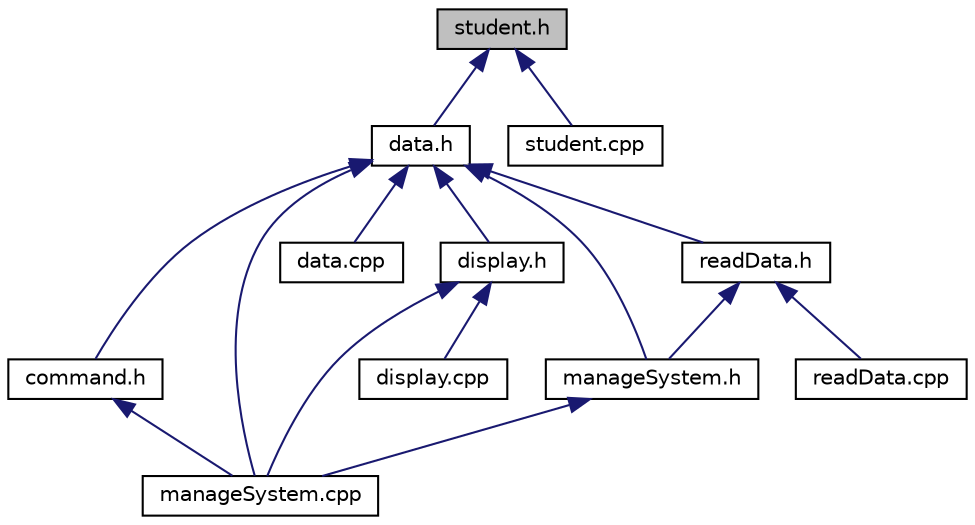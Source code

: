 digraph "student.h"
{
 // LATEX_PDF_SIZE
  edge [fontname="Helvetica",fontsize="10",labelfontname="Helvetica",labelfontsize="10"];
  node [fontname="Helvetica",fontsize="10",shape=record];
  Node1 [label="student.h",height=0.2,width=0.4,color="black", fillcolor="grey75", style="filled", fontcolor="black",tooltip="Khai báo lớp Student và các phương thức liên quan đến sinh viên."];
  Node1 -> Node2 [dir="back",color="midnightblue",fontsize="10",style="solid"];
  Node2 [label="data.h",height=0.2,width=0.4,color="black", fillcolor="white", style="filled",URL="$data_8h.html",tooltip="Khai báo các lớp cơ sở dữ liệu cho sinh viên, giảng viên và khoa."];
  Node2 -> Node3 [dir="back",color="midnightblue",fontsize="10",style="solid"];
  Node3 [label="command.h",height=0.2,width=0.4,color="black", fillcolor="white", style="filled",URL="$command_8h.html",tooltip="Khai báo các lớp lệnh cho hệ thống quản lý sinh viên."];
  Node3 -> Node4 [dir="back",color="midnightblue",fontsize="10",style="solid"];
  Node4 [label="manageSystem.cpp",height=0.2,width=0.4,color="black", fillcolor="white", style="filled",URL="$manageSystem_8cpp.html",tooltip="Triển khai lớp UniversitySystem cho hệ thống quản lý sinh viên."];
  Node2 -> Node5 [dir="back",color="midnightblue",fontsize="10",style="solid"];
  Node5 [label="data.cpp",height=0.2,width=0.4,color="black", fillcolor="white", style="filled",URL="$data_8cpp.html",tooltip="Triển khai các lớp cơ sở dữ liệu cho sinh viên, giảng viên và khoa."];
  Node2 -> Node6 [dir="back",color="midnightblue",fontsize="10",style="solid"];
  Node6 [label="display.h",height=0.2,width=0.4,color="black", fillcolor="white", style="filled",URL="$display_8h.html",tooltip="Khai báo các lớp hiển thị cho cơ sở dữ liệu sinh viên, giảng viên và khoa."];
  Node6 -> Node7 [dir="back",color="midnightblue",fontsize="10",style="solid"];
  Node7 [label="display.cpp",height=0.2,width=0.4,color="black", fillcolor="white", style="filled",URL="$display_8cpp.html",tooltip="Triển khai các lớp hiển thị cho cơ sở dữ liệu sinh viên, giảng viên và khoa."];
  Node6 -> Node4 [dir="back",color="midnightblue",fontsize="10",style="solid"];
  Node2 -> Node8 [dir="back",color="midnightblue",fontsize="10",style="solid"];
  Node8 [label="manageSystem.h",height=0.2,width=0.4,color="black", fillcolor="white", style="filled",URL="$manageSystem_8h.html",tooltip="Triển khai lớp UniversitySystem cho hệ thống quản lý sinh viên."];
  Node8 -> Node4 [dir="back",color="midnightblue",fontsize="10",style="solid"];
  Node2 -> Node9 [dir="back",color="midnightblue",fontsize="10",style="solid"];
  Node9 [label="readData.h",height=0.2,width=0.4,color="black", fillcolor="white", style="filled",URL="$readData_8h.html",tooltip="Khai báo các lớp đọc dữ liệu từ file."];
  Node9 -> Node8 [dir="back",color="midnightblue",fontsize="10",style="solid"];
  Node9 -> Node10 [dir="back",color="midnightblue",fontsize="10",style="solid"];
  Node10 [label="readData.cpp",height=0.2,width=0.4,color="black", fillcolor="white", style="filled",URL="$readData_8cpp.html",tooltip="thực hiện các hàm đọc dữ liệu từ file cho các lớp Faculty, Lecturer và Student."];
  Node2 -> Node4 [dir="back",color="midnightblue",fontsize="10",style="solid"];
  Node1 -> Node11 [dir="back",color="midnightblue",fontsize="10",style="solid"];
  Node11 [label="student.cpp",height=0.2,width=0.4,color="black", fillcolor="white", style="filled",URL="$student_8cpp.html",tooltip="Triển khai các lớp liên quan đến sinh viên."];
}
